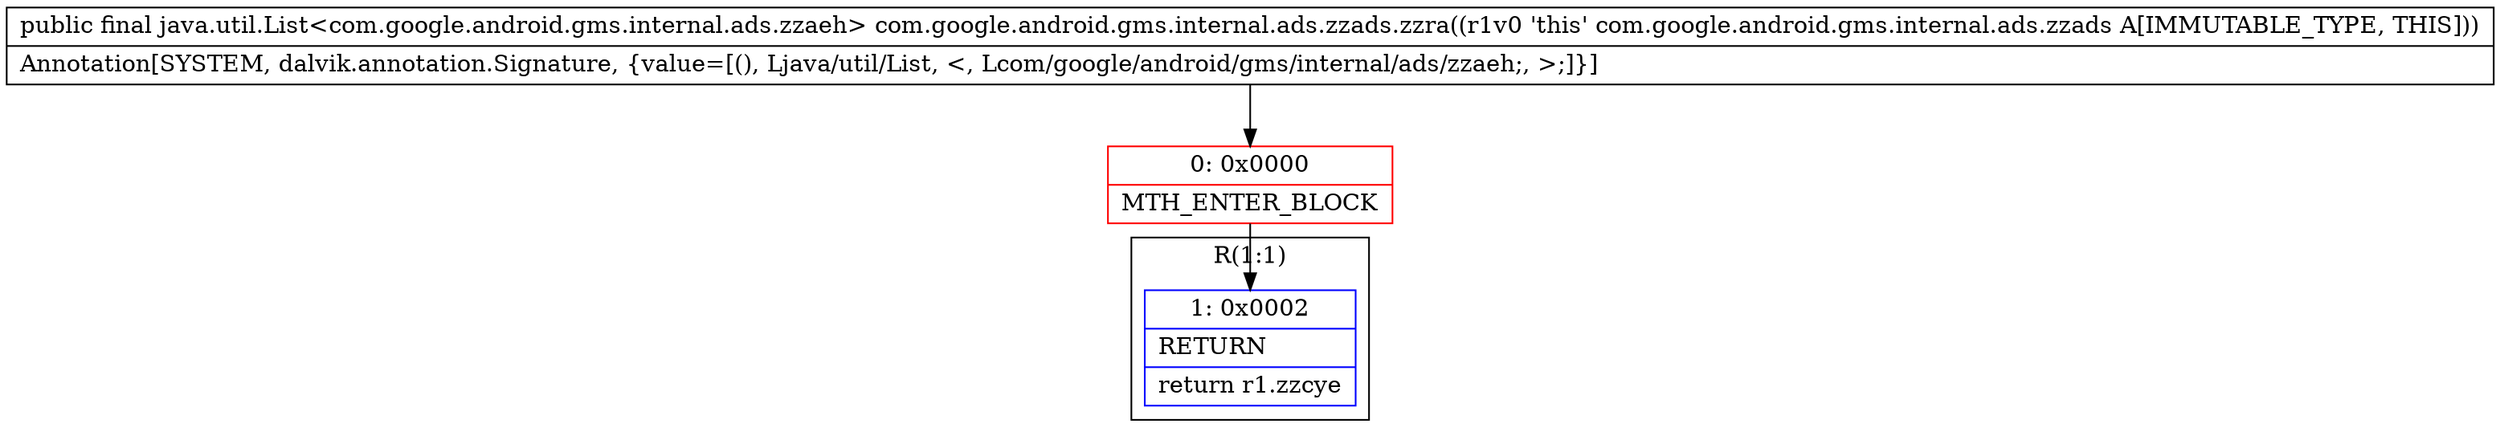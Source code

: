 digraph "CFG forcom.google.android.gms.internal.ads.zzads.zzra()Ljava\/util\/List;" {
subgraph cluster_Region_971362800 {
label = "R(1:1)";
node [shape=record,color=blue];
Node_1 [shape=record,label="{1\:\ 0x0002|RETURN\l|return r1.zzcye\l}"];
}
Node_0 [shape=record,color=red,label="{0\:\ 0x0000|MTH_ENTER_BLOCK\l}"];
MethodNode[shape=record,label="{public final java.util.List\<com.google.android.gms.internal.ads.zzaeh\> com.google.android.gms.internal.ads.zzads.zzra((r1v0 'this' com.google.android.gms.internal.ads.zzads A[IMMUTABLE_TYPE, THIS]))  | Annotation[SYSTEM, dalvik.annotation.Signature, \{value=[(), Ljava\/util\/List, \<, Lcom\/google\/android\/gms\/internal\/ads\/zzaeh;, \>;]\}]\l}"];
MethodNode -> Node_0;
Node_0 -> Node_1;
}

